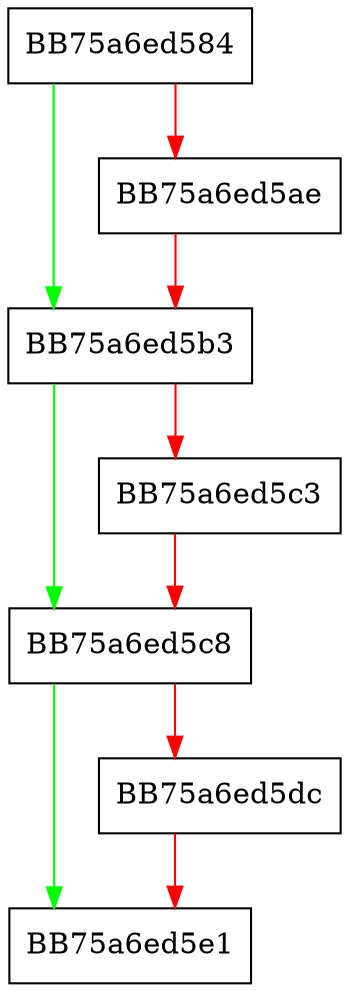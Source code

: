 digraph Read {
  node [shape="box"];
  graph [splines=ortho];
  BB75a6ed584 -> BB75a6ed5b3 [color="green"];
  BB75a6ed584 -> BB75a6ed5ae [color="red"];
  BB75a6ed5ae -> BB75a6ed5b3 [color="red"];
  BB75a6ed5b3 -> BB75a6ed5c8 [color="green"];
  BB75a6ed5b3 -> BB75a6ed5c3 [color="red"];
  BB75a6ed5c3 -> BB75a6ed5c8 [color="red"];
  BB75a6ed5c8 -> BB75a6ed5e1 [color="green"];
  BB75a6ed5c8 -> BB75a6ed5dc [color="red"];
  BB75a6ed5dc -> BB75a6ed5e1 [color="red"];
}